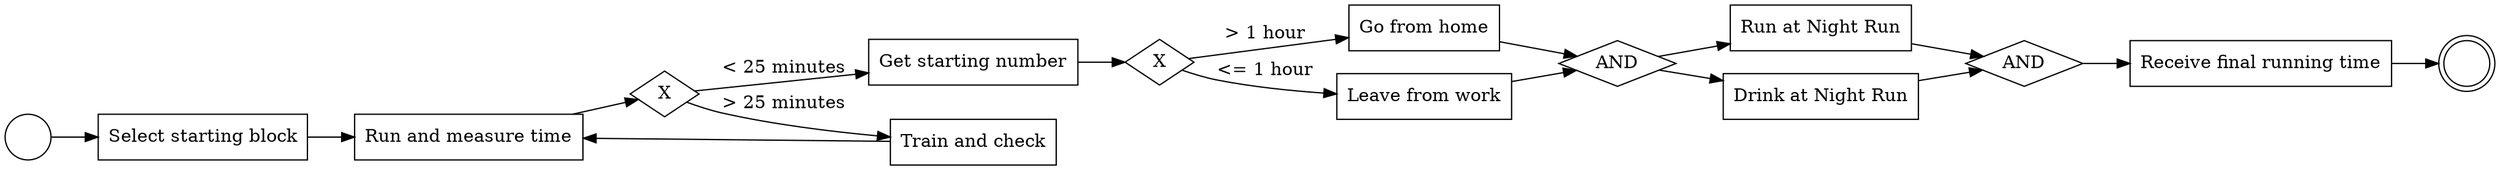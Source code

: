 digraph {
  rankdir=LR;
  "start_1"[shape=circle label=""];
  "Select starting block"[shape=rectangle];
  "Run and measure time"[shape=rectangle];
  "seg_1"[shape=diamond label="X"];
  "Train and check"[shape=rectangle];
  "Get starting number"[shape=rectangle];
  "seg_2"[shape=diamond label="X"];
  "Go from home"[shape=rectangle];
  "Leave from work"[shape=rectangle];
  "spg_1"[shape=diamond label="AND"];
  "Run at Night Run"[shape=rectangle];
  "Drink at Night Run"[shape=rectangle];
  "mpg_1"[shape=diamond label="AND"];
  "Receive final running time"[shape=rectangle];
  "end_1"[shape=doublecircle label=""];

  "start_1" -> "Select starting block";
  "Select starting block" -> "Run and measure time";
  "Run and measure time" -> "seg_1";
  "seg_1" -> "Train and check"[label="> 25 minutes"];
  "seg_1" -> "Get starting number"[label="< 25 minutes"];
  "Train and check" -> "Run and measure time";
  "Get starting number" -> "seg_2";
  "seg_2" -> "Go from home"[label="> 1 hour"];
  "seg_2" -> "Leave from work"[label="<= 1 hour"];
  "Go from home" -> "spg_1";
  "Leave from work" -> "spg_1";
  "spg_1" -> "Run at Night Run";
  "spg_1" -> "Drink at Night Run";
  "Run at Night Run" -> "mpg_1";
  "Drink at Night Run" -> "mpg_1";
  "mpg_1" -> "Receive final running time";
  "Receive final running time" -> "end_1";
}